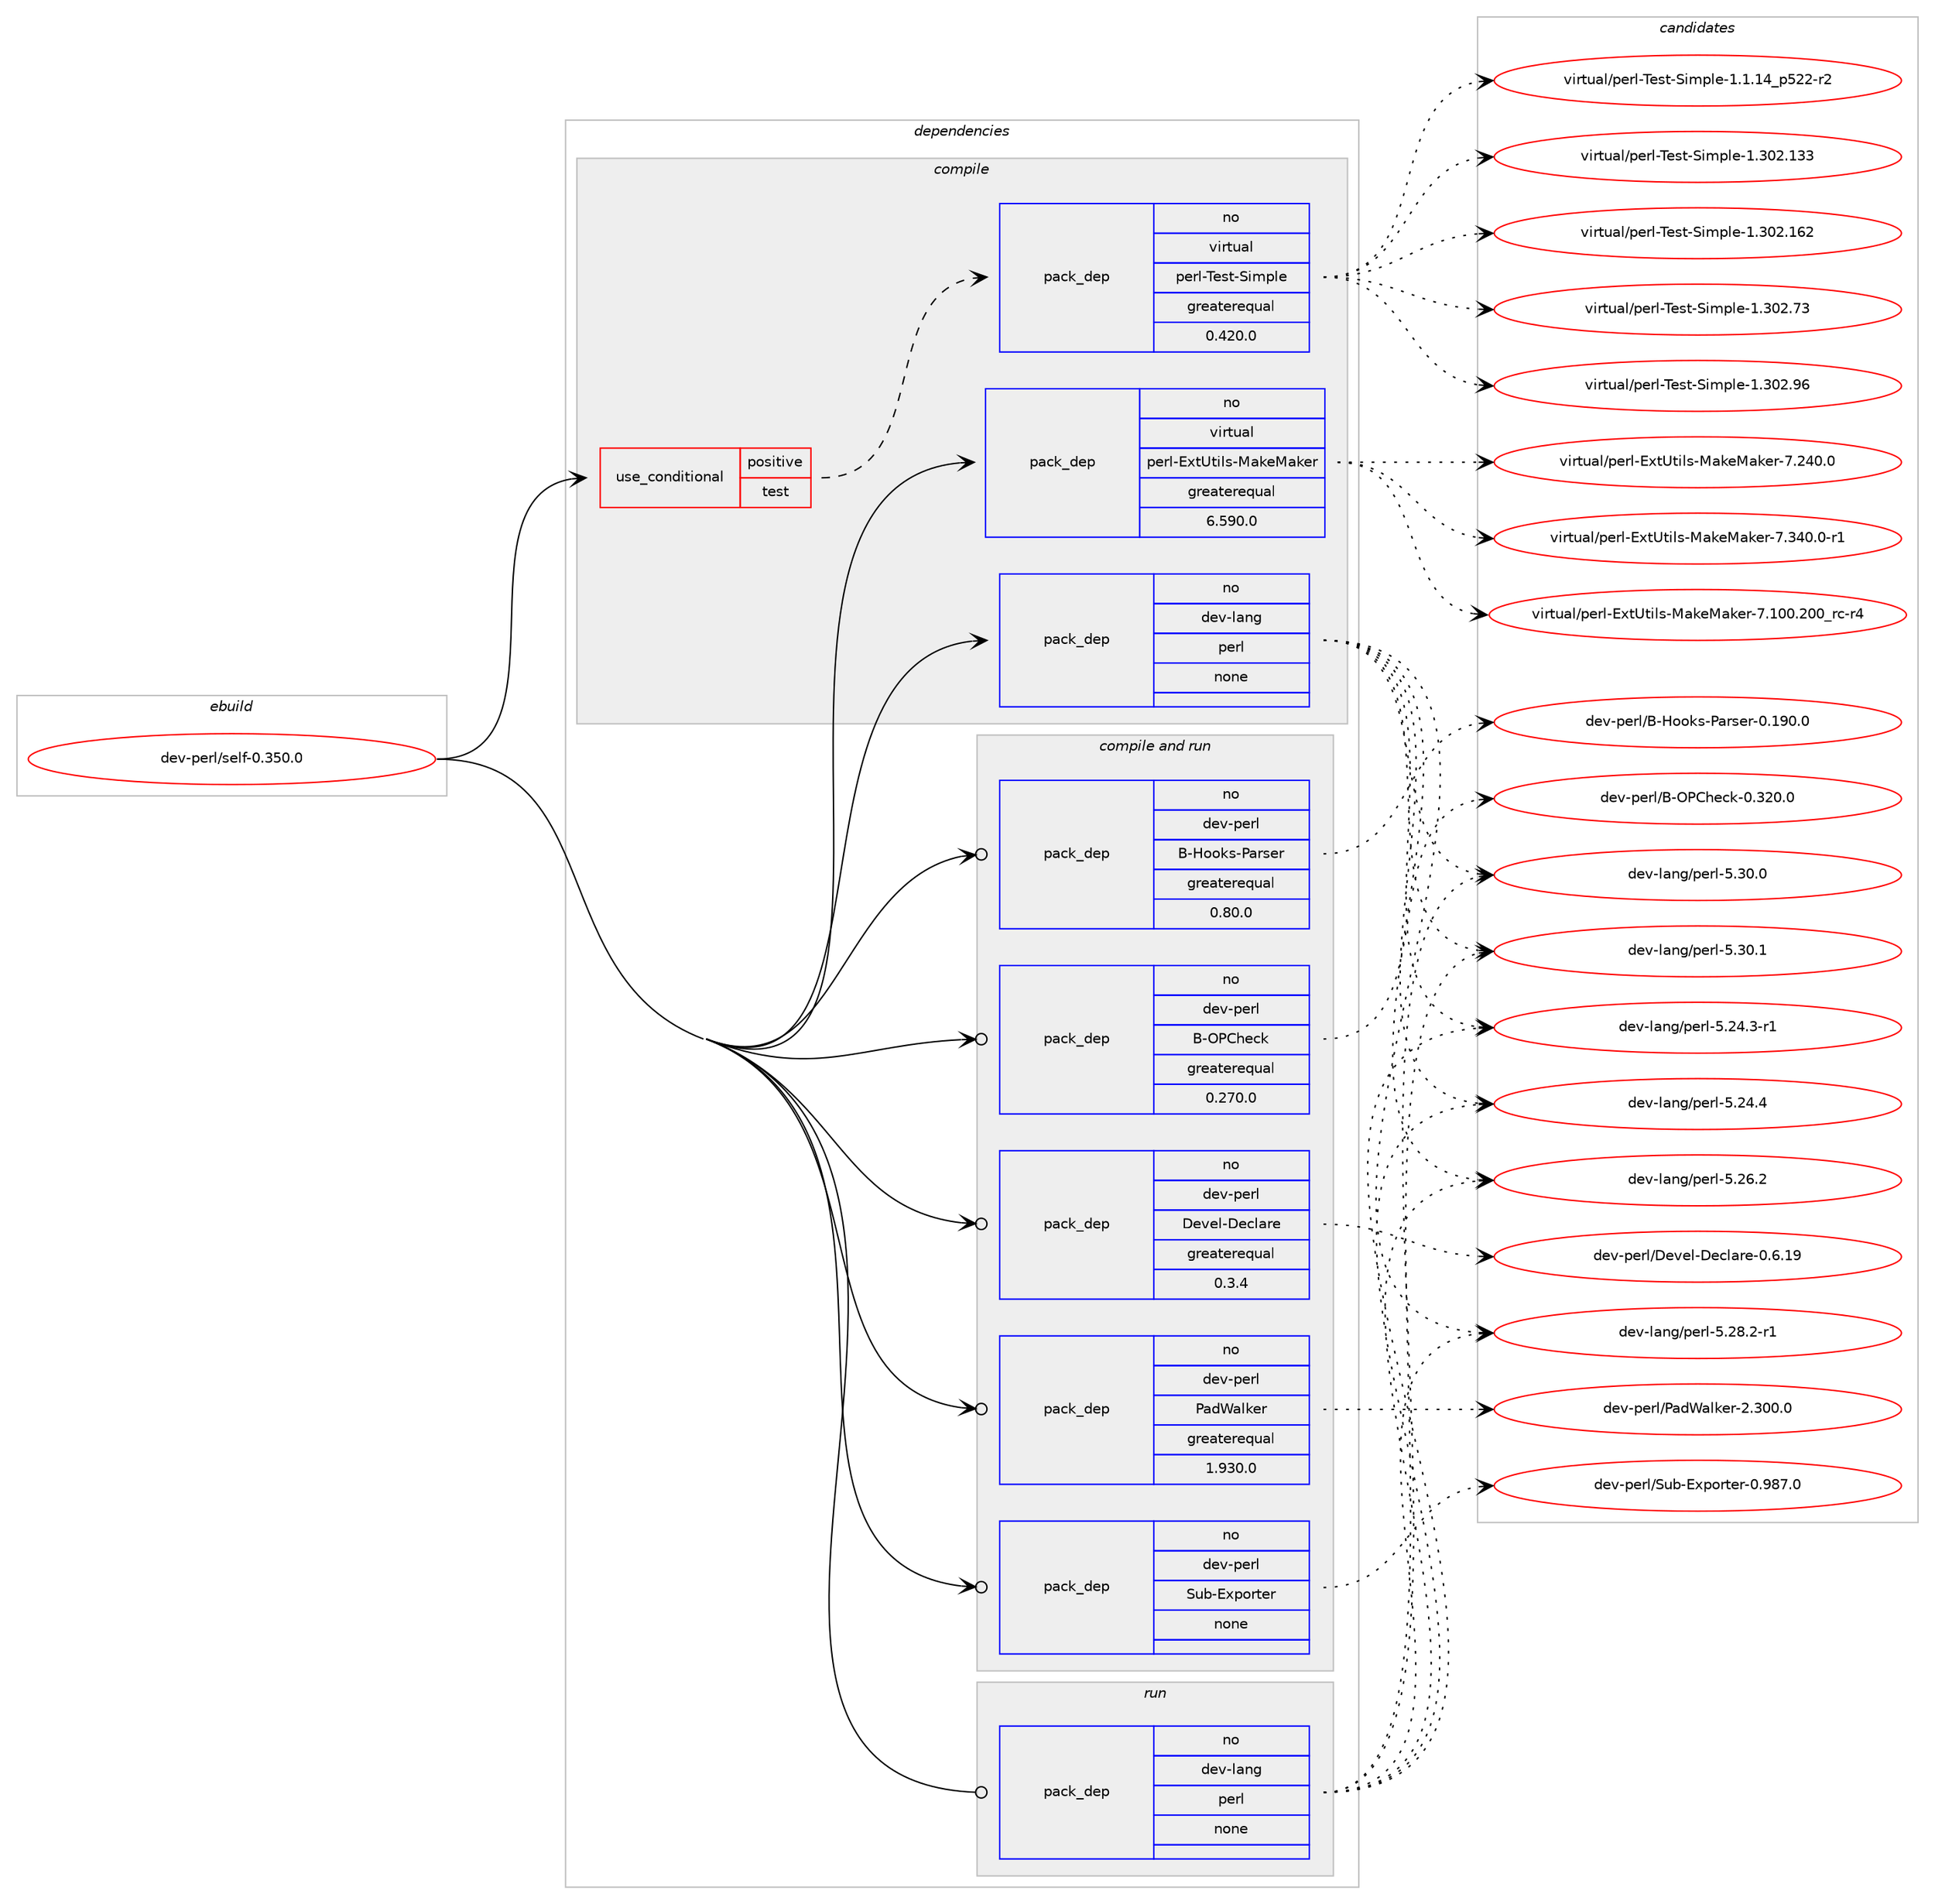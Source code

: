 digraph prolog {

# *************
# Graph options
# *************

newrank=true;
concentrate=true;
compound=true;
graph [rankdir=LR,fontname=Helvetica,fontsize=10,ranksep=1.5];#, ranksep=2.5, nodesep=0.2];
edge  [arrowhead=vee];
node  [fontname=Helvetica,fontsize=10];

# **********
# The ebuild
# **********

subgraph cluster_leftcol {
color=gray;
rank=same;
label=<<i>ebuild</i>>;
id [label="dev-perl/self-0.350.0", color=red, width=4, href="../dev-perl/self-0.350.0.svg"];
}

# ****************
# The dependencies
# ****************

subgraph cluster_midcol {
color=gray;
label=<<i>dependencies</i>>;
subgraph cluster_compile {
fillcolor="#eeeeee";
style=filled;
label=<<i>compile</i>>;
subgraph cond134647 {
dependency588824 [label=<<TABLE BORDER="0" CELLBORDER="1" CELLSPACING="0" CELLPADDING="4"><TR><TD ROWSPAN="3" CELLPADDING="10">use_conditional</TD></TR><TR><TD>positive</TD></TR><TR><TD>test</TD></TR></TABLE>>, shape=none, color=red];
subgraph pack442514 {
dependency588825 [label=<<TABLE BORDER="0" CELLBORDER="1" CELLSPACING="0" CELLPADDING="4" WIDTH="220"><TR><TD ROWSPAN="6" CELLPADDING="30">pack_dep</TD></TR><TR><TD WIDTH="110">no</TD></TR><TR><TD>virtual</TD></TR><TR><TD>perl-Test-Simple</TD></TR><TR><TD>greaterequal</TD></TR><TR><TD>0.420.0</TD></TR></TABLE>>, shape=none, color=blue];
}
dependency588824:e -> dependency588825:w [weight=20,style="dashed",arrowhead="vee"];
}
id:e -> dependency588824:w [weight=20,style="solid",arrowhead="vee"];
subgraph pack442515 {
dependency588826 [label=<<TABLE BORDER="0" CELLBORDER="1" CELLSPACING="0" CELLPADDING="4" WIDTH="220"><TR><TD ROWSPAN="6" CELLPADDING="30">pack_dep</TD></TR><TR><TD WIDTH="110">no</TD></TR><TR><TD>dev-lang</TD></TR><TR><TD>perl</TD></TR><TR><TD>none</TD></TR><TR><TD></TD></TR></TABLE>>, shape=none, color=blue];
}
id:e -> dependency588826:w [weight=20,style="solid",arrowhead="vee"];
subgraph pack442516 {
dependency588827 [label=<<TABLE BORDER="0" CELLBORDER="1" CELLSPACING="0" CELLPADDING="4" WIDTH="220"><TR><TD ROWSPAN="6" CELLPADDING="30">pack_dep</TD></TR><TR><TD WIDTH="110">no</TD></TR><TR><TD>virtual</TD></TR><TR><TD>perl-ExtUtils-MakeMaker</TD></TR><TR><TD>greaterequal</TD></TR><TR><TD>6.590.0</TD></TR></TABLE>>, shape=none, color=blue];
}
id:e -> dependency588827:w [weight=20,style="solid",arrowhead="vee"];
}
subgraph cluster_compileandrun {
fillcolor="#eeeeee";
style=filled;
label=<<i>compile and run</i>>;
subgraph pack442517 {
dependency588828 [label=<<TABLE BORDER="0" CELLBORDER="1" CELLSPACING="0" CELLPADDING="4" WIDTH="220"><TR><TD ROWSPAN="6" CELLPADDING="30">pack_dep</TD></TR><TR><TD WIDTH="110">no</TD></TR><TR><TD>dev-perl</TD></TR><TR><TD>B-Hooks-Parser</TD></TR><TR><TD>greaterequal</TD></TR><TR><TD>0.80.0</TD></TR></TABLE>>, shape=none, color=blue];
}
id:e -> dependency588828:w [weight=20,style="solid",arrowhead="odotvee"];
subgraph pack442518 {
dependency588829 [label=<<TABLE BORDER="0" CELLBORDER="1" CELLSPACING="0" CELLPADDING="4" WIDTH="220"><TR><TD ROWSPAN="6" CELLPADDING="30">pack_dep</TD></TR><TR><TD WIDTH="110">no</TD></TR><TR><TD>dev-perl</TD></TR><TR><TD>B-OPCheck</TD></TR><TR><TD>greaterequal</TD></TR><TR><TD>0.270.0</TD></TR></TABLE>>, shape=none, color=blue];
}
id:e -> dependency588829:w [weight=20,style="solid",arrowhead="odotvee"];
subgraph pack442519 {
dependency588830 [label=<<TABLE BORDER="0" CELLBORDER="1" CELLSPACING="0" CELLPADDING="4" WIDTH="220"><TR><TD ROWSPAN="6" CELLPADDING="30">pack_dep</TD></TR><TR><TD WIDTH="110">no</TD></TR><TR><TD>dev-perl</TD></TR><TR><TD>Devel-Declare</TD></TR><TR><TD>greaterequal</TD></TR><TR><TD>0.3.4</TD></TR></TABLE>>, shape=none, color=blue];
}
id:e -> dependency588830:w [weight=20,style="solid",arrowhead="odotvee"];
subgraph pack442520 {
dependency588831 [label=<<TABLE BORDER="0" CELLBORDER="1" CELLSPACING="0" CELLPADDING="4" WIDTH="220"><TR><TD ROWSPAN="6" CELLPADDING="30">pack_dep</TD></TR><TR><TD WIDTH="110">no</TD></TR><TR><TD>dev-perl</TD></TR><TR><TD>PadWalker</TD></TR><TR><TD>greaterequal</TD></TR><TR><TD>1.930.0</TD></TR></TABLE>>, shape=none, color=blue];
}
id:e -> dependency588831:w [weight=20,style="solid",arrowhead="odotvee"];
subgraph pack442521 {
dependency588832 [label=<<TABLE BORDER="0" CELLBORDER="1" CELLSPACING="0" CELLPADDING="4" WIDTH="220"><TR><TD ROWSPAN="6" CELLPADDING="30">pack_dep</TD></TR><TR><TD WIDTH="110">no</TD></TR><TR><TD>dev-perl</TD></TR><TR><TD>Sub-Exporter</TD></TR><TR><TD>none</TD></TR><TR><TD></TD></TR></TABLE>>, shape=none, color=blue];
}
id:e -> dependency588832:w [weight=20,style="solid",arrowhead="odotvee"];
}
subgraph cluster_run {
fillcolor="#eeeeee";
style=filled;
label=<<i>run</i>>;
subgraph pack442522 {
dependency588833 [label=<<TABLE BORDER="0" CELLBORDER="1" CELLSPACING="0" CELLPADDING="4" WIDTH="220"><TR><TD ROWSPAN="6" CELLPADDING="30">pack_dep</TD></TR><TR><TD WIDTH="110">no</TD></TR><TR><TD>dev-lang</TD></TR><TR><TD>perl</TD></TR><TR><TD>none</TD></TR><TR><TD></TD></TR></TABLE>>, shape=none, color=blue];
}
id:e -> dependency588833:w [weight=20,style="solid",arrowhead="odot"];
}
}

# **************
# The candidates
# **************

subgraph cluster_choices {
rank=same;
color=gray;
label=<<i>candidates</i>>;

subgraph choice442514 {
color=black;
nodesep=1;
choice11810511411611797108471121011141084584101115116458310510911210810145494649464952951125350504511450 [label="virtual/perl-Test-Simple-1.1.14_p522-r2", color=red, width=4,href="../virtual/perl-Test-Simple-1.1.14_p522-r2.svg"];
choice11810511411611797108471121011141084584101115116458310510911210810145494651485046495151 [label="virtual/perl-Test-Simple-1.302.133", color=red, width=4,href="../virtual/perl-Test-Simple-1.302.133.svg"];
choice11810511411611797108471121011141084584101115116458310510911210810145494651485046495450 [label="virtual/perl-Test-Simple-1.302.162", color=red, width=4,href="../virtual/perl-Test-Simple-1.302.162.svg"];
choice118105114116117971084711210111410845841011151164583105109112108101454946514850465551 [label="virtual/perl-Test-Simple-1.302.73", color=red, width=4,href="../virtual/perl-Test-Simple-1.302.73.svg"];
choice118105114116117971084711210111410845841011151164583105109112108101454946514850465754 [label="virtual/perl-Test-Simple-1.302.96", color=red, width=4,href="../virtual/perl-Test-Simple-1.302.96.svg"];
dependency588825:e -> choice11810511411611797108471121011141084584101115116458310510911210810145494649464952951125350504511450:w [style=dotted,weight="100"];
dependency588825:e -> choice11810511411611797108471121011141084584101115116458310510911210810145494651485046495151:w [style=dotted,weight="100"];
dependency588825:e -> choice11810511411611797108471121011141084584101115116458310510911210810145494651485046495450:w [style=dotted,weight="100"];
dependency588825:e -> choice118105114116117971084711210111410845841011151164583105109112108101454946514850465551:w [style=dotted,weight="100"];
dependency588825:e -> choice118105114116117971084711210111410845841011151164583105109112108101454946514850465754:w [style=dotted,weight="100"];
}
subgraph choice442515 {
color=black;
nodesep=1;
choice100101118451089711010347112101114108455346505246514511449 [label="dev-lang/perl-5.24.3-r1", color=red, width=4,href="../dev-lang/perl-5.24.3-r1.svg"];
choice10010111845108971101034711210111410845534650524652 [label="dev-lang/perl-5.24.4", color=red, width=4,href="../dev-lang/perl-5.24.4.svg"];
choice10010111845108971101034711210111410845534650544650 [label="dev-lang/perl-5.26.2", color=red, width=4,href="../dev-lang/perl-5.26.2.svg"];
choice100101118451089711010347112101114108455346505646504511449 [label="dev-lang/perl-5.28.2-r1", color=red, width=4,href="../dev-lang/perl-5.28.2-r1.svg"];
choice10010111845108971101034711210111410845534651484648 [label="dev-lang/perl-5.30.0", color=red, width=4,href="../dev-lang/perl-5.30.0.svg"];
choice10010111845108971101034711210111410845534651484649 [label="dev-lang/perl-5.30.1", color=red, width=4,href="../dev-lang/perl-5.30.1.svg"];
dependency588826:e -> choice100101118451089711010347112101114108455346505246514511449:w [style=dotted,weight="100"];
dependency588826:e -> choice10010111845108971101034711210111410845534650524652:w [style=dotted,weight="100"];
dependency588826:e -> choice10010111845108971101034711210111410845534650544650:w [style=dotted,weight="100"];
dependency588826:e -> choice100101118451089711010347112101114108455346505646504511449:w [style=dotted,weight="100"];
dependency588826:e -> choice10010111845108971101034711210111410845534651484648:w [style=dotted,weight="100"];
dependency588826:e -> choice10010111845108971101034711210111410845534651484649:w [style=dotted,weight="100"];
}
subgraph choice442516 {
color=black;
nodesep=1;
choice118105114116117971084711210111410845691201168511610510811545779710710177971071011144555464948484650484895114994511452 [label="virtual/perl-ExtUtils-MakeMaker-7.100.200_rc-r4", color=red, width=4,href="../virtual/perl-ExtUtils-MakeMaker-7.100.200_rc-r4.svg"];
choice118105114116117971084711210111410845691201168511610510811545779710710177971071011144555465052484648 [label="virtual/perl-ExtUtils-MakeMaker-7.240.0", color=red, width=4,href="../virtual/perl-ExtUtils-MakeMaker-7.240.0.svg"];
choice1181051141161179710847112101114108456912011685116105108115457797107101779710710111445554651524846484511449 [label="virtual/perl-ExtUtils-MakeMaker-7.340.0-r1", color=red, width=4,href="../virtual/perl-ExtUtils-MakeMaker-7.340.0-r1.svg"];
dependency588827:e -> choice118105114116117971084711210111410845691201168511610510811545779710710177971071011144555464948484650484895114994511452:w [style=dotted,weight="100"];
dependency588827:e -> choice118105114116117971084711210111410845691201168511610510811545779710710177971071011144555465052484648:w [style=dotted,weight="100"];
dependency588827:e -> choice1181051141161179710847112101114108456912011685116105108115457797107101779710710111445554651524846484511449:w [style=dotted,weight="100"];
}
subgraph choice442517 {
color=black;
nodesep=1;
choice10010111845112101114108476645721111111071154580971141151011144548464957484648 [label="dev-perl/B-Hooks-Parser-0.190.0", color=red, width=4,href="../dev-perl/B-Hooks-Parser-0.190.0.svg"];
dependency588828:e -> choice10010111845112101114108476645721111111071154580971141151011144548464957484648:w [style=dotted,weight="100"];
}
subgraph choice442518 {
color=black;
nodesep=1;
choice10010111845112101114108476645798067104101991074548465150484648 [label="dev-perl/B-OPCheck-0.320.0", color=red, width=4,href="../dev-perl/B-OPCheck-0.320.0.svg"];
dependency588829:e -> choice10010111845112101114108476645798067104101991074548465150484648:w [style=dotted,weight="100"];
}
subgraph choice442519 {
color=black;
nodesep=1;
choice1001011184511210111410847681011181011084568101991089711410145484654464957 [label="dev-perl/Devel-Declare-0.6.19", color=red, width=4,href="../dev-perl/Devel-Declare-0.6.19.svg"];
dependency588830:e -> choice1001011184511210111410847681011181011084568101991089711410145484654464957:w [style=dotted,weight="100"];
}
subgraph choice442520 {
color=black;
nodesep=1;
choice1001011184511210111410847809710087971081071011144550465148484648 [label="dev-perl/PadWalker-2.300.0", color=red, width=4,href="../dev-perl/PadWalker-2.300.0.svg"];
dependency588831:e -> choice1001011184511210111410847809710087971081071011144550465148484648:w [style=dotted,weight="100"];
}
subgraph choice442521 {
color=black;
nodesep=1;
choice1001011184511210111410847831179845691201121111141161011144548465756554648 [label="dev-perl/Sub-Exporter-0.987.0", color=red, width=4,href="../dev-perl/Sub-Exporter-0.987.0.svg"];
dependency588832:e -> choice1001011184511210111410847831179845691201121111141161011144548465756554648:w [style=dotted,weight="100"];
}
subgraph choice442522 {
color=black;
nodesep=1;
choice100101118451089711010347112101114108455346505246514511449 [label="dev-lang/perl-5.24.3-r1", color=red, width=4,href="../dev-lang/perl-5.24.3-r1.svg"];
choice10010111845108971101034711210111410845534650524652 [label="dev-lang/perl-5.24.4", color=red, width=4,href="../dev-lang/perl-5.24.4.svg"];
choice10010111845108971101034711210111410845534650544650 [label="dev-lang/perl-5.26.2", color=red, width=4,href="../dev-lang/perl-5.26.2.svg"];
choice100101118451089711010347112101114108455346505646504511449 [label="dev-lang/perl-5.28.2-r1", color=red, width=4,href="../dev-lang/perl-5.28.2-r1.svg"];
choice10010111845108971101034711210111410845534651484648 [label="dev-lang/perl-5.30.0", color=red, width=4,href="../dev-lang/perl-5.30.0.svg"];
choice10010111845108971101034711210111410845534651484649 [label="dev-lang/perl-5.30.1", color=red, width=4,href="../dev-lang/perl-5.30.1.svg"];
dependency588833:e -> choice100101118451089711010347112101114108455346505246514511449:w [style=dotted,weight="100"];
dependency588833:e -> choice10010111845108971101034711210111410845534650524652:w [style=dotted,weight="100"];
dependency588833:e -> choice10010111845108971101034711210111410845534650544650:w [style=dotted,weight="100"];
dependency588833:e -> choice100101118451089711010347112101114108455346505646504511449:w [style=dotted,weight="100"];
dependency588833:e -> choice10010111845108971101034711210111410845534651484648:w [style=dotted,weight="100"];
dependency588833:e -> choice10010111845108971101034711210111410845534651484649:w [style=dotted,weight="100"];
}
}

}
